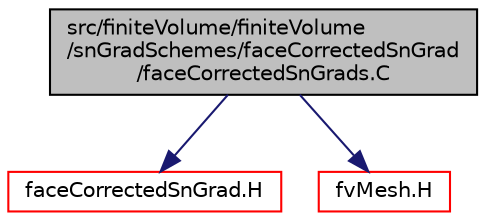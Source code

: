 digraph "src/finiteVolume/finiteVolume/snGradSchemes/faceCorrectedSnGrad/faceCorrectedSnGrads.C"
{
  bgcolor="transparent";
  edge [fontname="Helvetica",fontsize="10",labelfontname="Helvetica",labelfontsize="10"];
  node [fontname="Helvetica",fontsize="10",shape=record];
  Node0 [label="src/finiteVolume/finiteVolume\l/snGradSchemes/faceCorrectedSnGrad\l/faceCorrectedSnGrads.C",height=0.2,width=0.4,color="black", fillcolor="grey75", style="filled", fontcolor="black"];
  Node0 -> Node1 [color="midnightblue",fontsize="10",style="solid",fontname="Helvetica"];
  Node1 [label="faceCorrectedSnGrad.H",height=0.2,width=0.4,color="red",URL="$a03392.html"];
  Node0 -> Node98 [color="midnightblue",fontsize="10",style="solid",fontname="Helvetica"];
  Node98 [label="fvMesh.H",height=0.2,width=0.4,color="red",URL="$a03719.html"];
}
